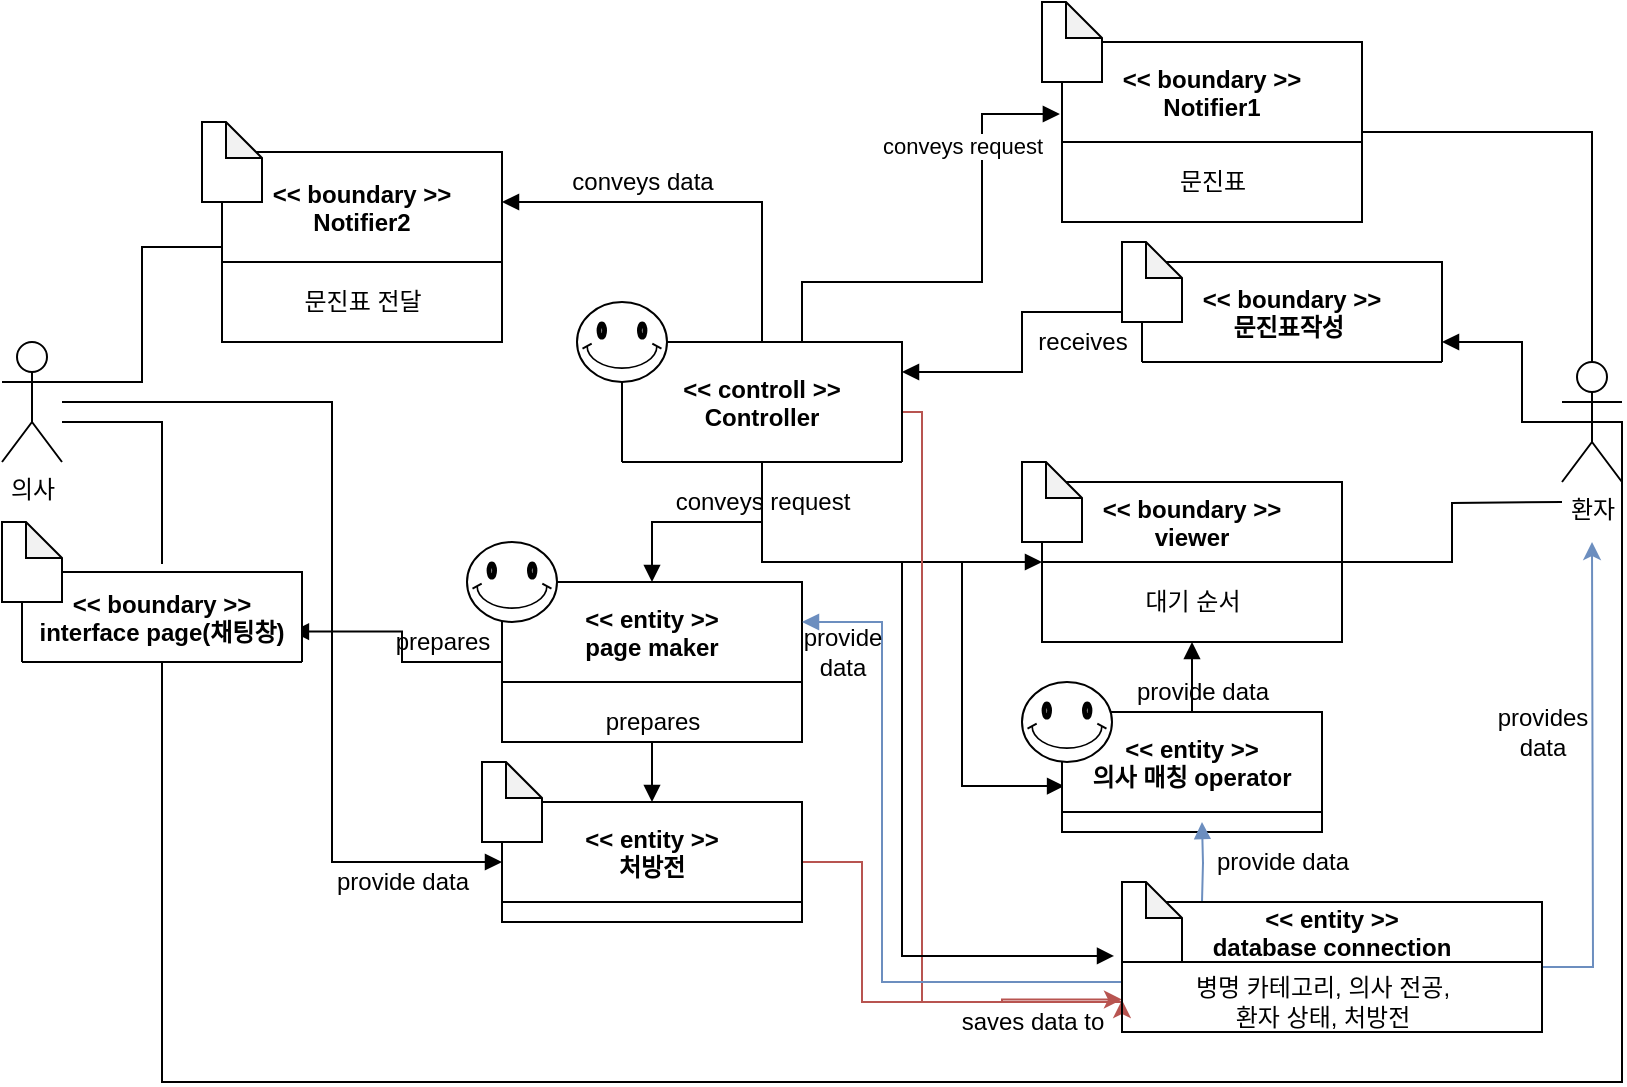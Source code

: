 <mxfile version="14.6.6" type="github">
  <diagram id="COMjNyVUd5fdEqpG4wd7" name="Page-1">
    <mxGraphModel dx="946" dy="544" grid="1" gridSize="10" guides="1" tooltips="1" connect="1" arrows="1" fold="1" page="1" pageScale="1" pageWidth="1100" pageHeight="850" math="0" shadow="0">
      <root>
        <mxCell id="0" />
        <mxCell id="1" parent="0" />
        <mxCell id="Dtp3rhjISmE1_UI2CVRm-33" style="edgeStyle=orthogonalEdgeStyle;rounded=0;orthogonalLoop=1;jettySize=auto;html=1;endArrow=none;endFill=0;" parent="1" source="Dtp3rhjISmE1_UI2CVRm-1" edge="1">
          <mxGeometry relative="1" as="geometry">
            <mxPoint x="200" y="351" as="targetPoint" />
            <Array as="points">
              <mxPoint x="200" y="280" />
            </Array>
          </mxGeometry>
        </mxCell>
        <mxCell id="Dtp3rhjISmE1_UI2CVRm-38" style="edgeStyle=orthogonalEdgeStyle;rounded=0;orthogonalLoop=1;jettySize=auto;html=1;endArrow=block;endFill=1;entryX=0;entryY=0.5;entryDx=0;entryDy=0;" parent="1" source="Dtp3rhjISmE1_UI2CVRm-1" target="Dtp3rhjISmE1_UI2CVRm-37" edge="1">
          <mxGeometry relative="1" as="geometry">
            <mxPoint x="390" y="510" as="targetPoint" />
            <Array as="points">
              <mxPoint x="285" y="270" />
              <mxPoint x="285" y="500" />
            </Array>
          </mxGeometry>
        </mxCell>
        <mxCell id="Dtp3rhjISmE1_UI2CVRm-1" value="의사" style="shape=umlActor;verticalLabelPosition=bottom;verticalAlign=top;html=1;outlineConnect=0;" parent="1" vertex="1">
          <mxGeometry x="120" y="240" width="30" height="60" as="geometry" />
        </mxCell>
        <mxCell id="Dtp3rhjISmE1_UI2CVRm-27" style="edgeStyle=orthogonalEdgeStyle;rounded=0;orthogonalLoop=1;jettySize=auto;html=1;exitX=0.5;exitY=0.5;exitDx=0;exitDy=0;exitPerimeter=0;endArrow=block;endFill=1;" parent="1" source="Dtp3rhjISmE1_UI2CVRm-3" edge="1">
          <mxGeometry relative="1" as="geometry">
            <mxPoint x="840" y="240" as="targetPoint" />
            <Array as="points">
              <mxPoint x="880" y="280" />
              <mxPoint x="880" y="240" />
            </Array>
          </mxGeometry>
        </mxCell>
        <mxCell id="Dtp3rhjISmE1_UI2CVRm-34" style="edgeStyle=orthogonalEdgeStyle;rounded=0;orthogonalLoop=1;jettySize=auto;html=1;endArrow=none;endFill=0;entryX=0.5;entryY=1;entryDx=0;entryDy=0;" parent="1" target="Dtp3rhjISmE1_UI2CVRm-71" edge="1">
          <mxGeometry relative="1" as="geometry">
            <mxPoint x="570" y="410" as="targetPoint" />
            <Array as="points">
              <mxPoint x="915" y="280" />
              <mxPoint x="930" y="280" />
              <mxPoint x="930" y="610" />
              <mxPoint x="200" y="610" />
            </Array>
            <mxPoint x="930" y="280" as="sourcePoint" />
          </mxGeometry>
        </mxCell>
        <mxCell id="Dtp3rhjISmE1_UI2CVRm-3" value="환자" style="shape=umlActor;verticalLabelPosition=bottom;verticalAlign=top;html=1;outlineConnect=0;" parent="1" vertex="1">
          <mxGeometry x="900" y="250" width="30" height="60" as="geometry" />
        </mxCell>
        <mxCell id="Dtp3rhjISmE1_UI2CVRm-41" style="edgeStyle=orthogonalEdgeStyle;rounded=0;orthogonalLoop=1;jettySize=auto;html=1;endArrow=block;endFill=1;" parent="1" source="Dtp3rhjISmE1_UI2CVRm-11" target="Dtp3rhjISmE1_UI2CVRm-95" edge="1">
          <mxGeometry relative="1" as="geometry">
            <Array as="points">
              <mxPoint x="500" y="170" />
            </Array>
          </mxGeometry>
        </mxCell>
        <mxCell id="Dtp3rhjISmE1_UI2CVRm-43" style="edgeStyle=orthogonalEdgeStyle;rounded=0;orthogonalLoop=1;jettySize=auto;html=1;entryX=0;entryY=0.5;entryDx=0;entryDy=0;endArrow=block;endFill=1;startArrow=none;exitX=0.5;exitY=1;exitDx=0;exitDy=0;" parent="1" source="Dtp3rhjISmE1_UI2CVRm-11" target="Dtp3rhjISmE1_UI2CVRm-29" edge="1">
          <mxGeometry relative="1" as="geometry">
            <mxPoint x="600" y="330" as="sourcePoint" />
          </mxGeometry>
        </mxCell>
        <mxCell id="Dtp3rhjISmE1_UI2CVRm-44" style="edgeStyle=orthogonalEdgeStyle;rounded=0;orthogonalLoop=1;jettySize=auto;html=1;exitX=0.5;exitY=1;exitDx=0;exitDy=0;endArrow=block;endFill=1;" parent="1" source="Dtp3rhjISmE1_UI2CVRm-11" target="Dtp3rhjISmE1_UI2CVRm-31" edge="1">
          <mxGeometry relative="1" as="geometry" />
        </mxCell>
        <mxCell id="Dtp3rhjISmE1_UI2CVRm-60" style="edgeStyle=orthogonalEdgeStyle;rounded=0;orthogonalLoop=1;jettySize=auto;html=1;entryX=-0.007;entryY=0.4;entryDx=0;entryDy=0;entryPerimeter=0;endArrow=block;endFill=1;" parent="1" source="Dtp3rhjISmE1_UI2CVRm-11" target="Dtp3rhjISmE1_UI2CVRm-58" edge="1">
          <mxGeometry relative="1" as="geometry">
            <Array as="points">
              <mxPoint x="520" y="210" />
              <mxPoint x="610" y="210" />
              <mxPoint x="610" y="126" />
            </Array>
          </mxGeometry>
        </mxCell>
        <mxCell id="Dtp3rhjISmE1_UI2CVRm-62" value="conveys request" style="edgeLabel;html=1;align=center;verticalAlign=middle;resizable=0;points=[];" parent="Dtp3rhjISmE1_UI2CVRm-60" vertex="1" connectable="0">
          <mxGeometry x="0.132" y="4" relative="1" as="geometry">
            <mxPoint x="-6" y="-51" as="offset" />
          </mxGeometry>
        </mxCell>
        <mxCell id="Dtp3rhjISmE1_UI2CVRm-83" style="edgeStyle=orthogonalEdgeStyle;rounded=0;orthogonalLoop=1;jettySize=auto;html=1;entryX=0.008;entryY=0.617;entryDx=0;entryDy=0;endArrow=block;endFill=1;entryPerimeter=0;" parent="1" source="Dtp3rhjISmE1_UI2CVRm-11" target="Dtp3rhjISmE1_UI2CVRm-14" edge="1">
          <mxGeometry relative="1" as="geometry">
            <Array as="points">
              <mxPoint x="500" y="350" />
              <mxPoint x="600" y="350" />
              <mxPoint x="600" y="462" />
            </Array>
          </mxGeometry>
        </mxCell>
        <mxCell id="wn1Ma4d93fsSA7fBZUdU-14" style="edgeStyle=orthogonalEdgeStyle;rounded=0;orthogonalLoop=1;jettySize=auto;html=1;entryX=0;entryY=0.75;entryDx=0;entryDy=0;fillColor=#f8cecc;strokeColor=#b85450;" edge="1" parent="1" source="Dtp3rhjISmE1_UI2CVRm-11" target="Dtp3rhjISmE1_UI2CVRm-63">
          <mxGeometry relative="1" as="geometry">
            <mxPoint x="620" y="553" as="targetPoint" />
            <Array as="points">
              <mxPoint x="580" y="275" />
              <mxPoint x="580" y="570" />
              <mxPoint x="620" y="570" />
              <mxPoint x="620" y="569" />
            </Array>
          </mxGeometry>
        </mxCell>
        <mxCell id="Dtp3rhjISmE1_UI2CVRm-11" value="&lt;&lt; controll &gt;&gt;&#xa;Controller" style="swimlane;startSize=60;" parent="1" vertex="1">
          <mxGeometry x="430" y="240" width="140" height="60" as="geometry" />
        </mxCell>
        <mxCell id="Dtp3rhjISmE1_UI2CVRm-100" value="" style="verticalLabelPosition=bottom;verticalAlign=top;html=1;shape=mxgraph.basic.smiley" parent="Dtp3rhjISmE1_UI2CVRm-11" vertex="1">
          <mxGeometry x="-22.5" y="-20" width="45" height="40" as="geometry" />
        </mxCell>
        <mxCell id="Dtp3rhjISmE1_UI2CVRm-81" style="edgeStyle=orthogonalEdgeStyle;rounded=0;orthogonalLoop=1;jettySize=auto;html=1;entryX=0.5;entryY=1;entryDx=0;entryDy=0;endArrow=block;endFill=1;" parent="1" source="Dtp3rhjISmE1_UI2CVRm-14" target="Dtp3rhjISmE1_UI2CVRm-29" edge="1">
          <mxGeometry relative="1" as="geometry" />
        </mxCell>
        <mxCell id="Dtp3rhjISmE1_UI2CVRm-14" value="&lt;&lt; entity &gt;&gt;&#xa;의사 매칭 operator" style="swimlane;startSize=50;" parent="1" vertex="1">
          <mxGeometry x="650" y="425" width="130" height="60" as="geometry" />
        </mxCell>
        <mxCell id="Dtp3rhjISmE1_UI2CVRm-101" value="" style="verticalLabelPosition=bottom;verticalAlign=top;html=1;shape=mxgraph.basic.smiley" parent="Dtp3rhjISmE1_UI2CVRm-14" vertex="1">
          <mxGeometry x="-20" y="-15" width="45" height="40" as="geometry" />
        </mxCell>
        <mxCell id="wn1Ma4d93fsSA7fBZUdU-36" style="edgeStyle=orthogonalEdgeStyle;rounded=0;orthogonalLoop=1;jettySize=auto;html=1;entryX=1;entryY=0.25;entryDx=0;entryDy=0;endArrow=block;endFill=1;" edge="1" parent="1" source="Dtp3rhjISmE1_UI2CVRm-23" target="Dtp3rhjISmE1_UI2CVRm-11">
          <mxGeometry relative="1" as="geometry" />
        </mxCell>
        <mxCell id="Dtp3rhjISmE1_UI2CVRm-23" value="&lt;&lt; boundary &gt;&gt;&#xa;문진표작성 " style="swimlane;startSize=50;" parent="1" vertex="1">
          <mxGeometry x="690" y="200" width="150" height="50" as="geometry" />
        </mxCell>
        <mxCell id="wn1Ma4d93fsSA7fBZUdU-25" value="" style="shape=note;whiteSpace=wrap;html=1;backgroundOutline=1;darkOpacity=0.05;size=18;" vertex="1" parent="Dtp3rhjISmE1_UI2CVRm-23">
          <mxGeometry x="-10" y="-10" width="30" height="40" as="geometry" />
        </mxCell>
        <mxCell id="Dtp3rhjISmE1_UI2CVRm-39" style="edgeStyle=orthogonalEdgeStyle;rounded=0;orthogonalLoop=1;jettySize=auto;html=1;endArrow=none;endFill=0;" parent="1" source="Dtp3rhjISmE1_UI2CVRm-29" edge="1">
          <mxGeometry relative="1" as="geometry">
            <mxPoint x="900" y="320" as="targetPoint" />
          </mxGeometry>
        </mxCell>
        <mxCell id="Dtp3rhjISmE1_UI2CVRm-29" value="&lt;&lt; boundary &gt;&gt;&#xa;viewer" style="swimlane;startSize=40;" parent="1" vertex="1">
          <mxGeometry x="640" y="310" width="150" height="80" as="geometry" />
        </mxCell>
        <mxCell id="Dtp3rhjISmE1_UI2CVRm-46" value="대기 순서" style="text;html=1;align=center;verticalAlign=middle;resizable=0;points=[];autosize=1;strokeColor=none;" parent="Dtp3rhjISmE1_UI2CVRm-29" vertex="1">
          <mxGeometry x="45" y="50" width="60" height="20" as="geometry" />
        </mxCell>
        <mxCell id="wn1Ma4d93fsSA7fBZUdU-26" value="" style="shape=note;whiteSpace=wrap;html=1;backgroundOutline=1;darkOpacity=0.05;size=18;" vertex="1" parent="Dtp3rhjISmE1_UI2CVRm-29">
          <mxGeometry x="-10" y="-10" width="30" height="40" as="geometry" />
        </mxCell>
        <mxCell id="wn1Ma4d93fsSA7fBZUdU-30" style="edgeStyle=orthogonalEdgeStyle;rounded=0;orthogonalLoop=1;jettySize=auto;html=1;entryX=0.5;entryY=0;entryDx=0;entryDy=0;endArrow=block;endFill=1;" edge="1" parent="1" source="Dtp3rhjISmE1_UI2CVRm-31" target="Dtp3rhjISmE1_UI2CVRm-37">
          <mxGeometry relative="1" as="geometry" />
        </mxCell>
        <mxCell id="wn1Ma4d93fsSA7fBZUdU-35" style="edgeStyle=orthogonalEdgeStyle;rounded=0;orthogonalLoop=1;jettySize=auto;html=1;entryX=0.964;entryY=0.662;entryDx=0;entryDy=0;entryPerimeter=0;endArrow=block;endFill=1;" edge="1" parent="1" source="Dtp3rhjISmE1_UI2CVRm-31" target="Dtp3rhjISmE1_UI2CVRm-71">
          <mxGeometry relative="1" as="geometry" />
        </mxCell>
        <mxCell id="Dtp3rhjISmE1_UI2CVRm-31" value="&lt;&lt; entity &gt;&gt;&#xa;page maker" style="swimlane;startSize=50;" parent="1" vertex="1">
          <mxGeometry x="370" y="360" width="150" height="80" as="geometry" />
        </mxCell>
        <mxCell id="wn1Ma4d93fsSA7fBZUdU-31" value="prepares" style="text;html=1;align=center;verticalAlign=middle;resizable=0;points=[];autosize=1;strokeColor=none;" vertex="1" parent="Dtp3rhjISmE1_UI2CVRm-31">
          <mxGeometry x="45" y="60" width="60" height="20" as="geometry" />
        </mxCell>
        <mxCell id="wn1Ma4d93fsSA7fBZUdU-22" style="edgeStyle=orthogonalEdgeStyle;rounded=0;orthogonalLoop=1;jettySize=auto;html=1;fillColor=#f8cecc;strokeColor=#b85450;" edge="1" parent="1" source="Dtp3rhjISmE1_UI2CVRm-37">
          <mxGeometry relative="1" as="geometry">
            <mxPoint x="680" y="569" as="targetPoint" />
            <Array as="points">
              <mxPoint x="550" y="500" />
              <mxPoint x="550" y="570" />
              <mxPoint x="680" y="570" />
            </Array>
          </mxGeometry>
        </mxCell>
        <mxCell id="Dtp3rhjISmE1_UI2CVRm-37" value="&lt;&lt; entity &gt;&gt;&#xa;처방전" style="swimlane;startSize=50;" parent="1" vertex="1">
          <mxGeometry x="370" y="470" width="150" height="60" as="geometry" />
        </mxCell>
        <mxCell id="wn1Ma4d93fsSA7fBZUdU-3" value="" style="shape=note;whiteSpace=wrap;html=1;backgroundOutline=1;darkOpacity=0.05;size=18;" vertex="1" parent="Dtp3rhjISmE1_UI2CVRm-37">
          <mxGeometry x="-10" y="-20" width="30" height="40" as="geometry" />
        </mxCell>
        <mxCell id="Dtp3rhjISmE1_UI2CVRm-61" style="edgeStyle=orthogonalEdgeStyle;rounded=0;orthogonalLoop=1;jettySize=auto;html=1;endArrow=none;endFill=0;" parent="1" source="Dtp3rhjISmE1_UI2CVRm-58" target="Dtp3rhjISmE1_UI2CVRm-3" edge="1">
          <mxGeometry relative="1" as="geometry" />
        </mxCell>
        <mxCell id="Dtp3rhjISmE1_UI2CVRm-58" value="&lt;&lt; boundary &gt;&gt;&#xa;Notifier1" style="swimlane;startSize=50;" parent="1" vertex="1">
          <mxGeometry x="650" y="90" width="150" height="90" as="geometry" />
        </mxCell>
        <mxCell id="Dtp3rhjISmE1_UI2CVRm-59" value="문진표" style="text;html=1;align=center;verticalAlign=middle;resizable=0;points=[];autosize=1;strokeColor=none;" parent="Dtp3rhjISmE1_UI2CVRm-58" vertex="1">
          <mxGeometry x="50" y="60" width="50" height="20" as="geometry" />
        </mxCell>
        <mxCell id="wn1Ma4d93fsSA7fBZUdU-6" value="" style="shape=note;whiteSpace=wrap;html=1;backgroundOutline=1;darkOpacity=0.05;size=18;" vertex="1" parent="Dtp3rhjISmE1_UI2CVRm-58">
          <mxGeometry x="-10" y="-20" width="30" height="40" as="geometry" />
        </mxCell>
        <mxCell id="Dtp3rhjISmE1_UI2CVRm-88" style="edgeStyle=orthogonalEdgeStyle;rounded=0;orthogonalLoop=1;jettySize=auto;html=1;endArrow=block;endFill=1;fillColor=#dae8fc;strokeColor=#6c8ebf;" parent="1" edge="1">
          <mxGeometry relative="1" as="geometry">
            <mxPoint x="720" y="480" as="targetPoint" />
            <mxPoint x="720" y="520" as="sourcePoint" />
          </mxGeometry>
        </mxCell>
        <mxCell id="wn1Ma4d93fsSA7fBZUdU-23" style="edgeStyle=orthogonalEdgeStyle;rounded=0;orthogonalLoop=1;jettySize=auto;html=1;fillColor=#dae8fc;strokeColor=#6c8ebf;" edge="1" parent="1" source="Dtp3rhjISmE1_UI2CVRm-63">
          <mxGeometry relative="1" as="geometry">
            <mxPoint x="915" y="340" as="targetPoint" />
          </mxGeometry>
        </mxCell>
        <mxCell id="wn1Ma4d93fsSA7fBZUdU-33" style="edgeStyle=orthogonalEdgeStyle;rounded=0;orthogonalLoop=1;jettySize=auto;html=1;entryX=1;entryY=0.25;entryDx=0;entryDy=0;endArrow=block;endFill=1;fillColor=#dae8fc;strokeColor=#6c8ebf;" edge="1" parent="1" source="Dtp3rhjISmE1_UI2CVRm-63" target="Dtp3rhjISmE1_UI2CVRm-31">
          <mxGeometry relative="1" as="geometry">
            <Array as="points">
              <mxPoint x="560" y="560" />
              <mxPoint x="560" y="380" />
            </Array>
          </mxGeometry>
        </mxCell>
        <mxCell id="Dtp3rhjISmE1_UI2CVRm-63" value="&lt;&lt; entity &gt;&gt;&#xa;database connection" style="swimlane;startSize=30;" parent="1" vertex="1">
          <mxGeometry x="680" y="520" width="210" height="65" as="geometry" />
        </mxCell>
        <mxCell id="Dtp3rhjISmE1_UI2CVRm-78" value="병명 카테고리, 의사 전공, &lt;br&gt;환자 상태, 처방전" style="text;html=1;align=center;verticalAlign=middle;resizable=0;points=[];autosize=1;strokeColor=none;" parent="Dtp3rhjISmE1_UI2CVRm-63" vertex="1">
          <mxGeometry x="30" y="35" width="140" height="30" as="geometry" />
        </mxCell>
        <mxCell id="wn1Ma4d93fsSA7fBZUdU-4" value="" style="shape=note;whiteSpace=wrap;html=1;backgroundOutline=1;darkOpacity=0.05;size=18;" vertex="1" parent="Dtp3rhjISmE1_UI2CVRm-63">
          <mxGeometry y="-10" width="30" height="40" as="geometry" />
        </mxCell>
        <mxCell id="Dtp3rhjISmE1_UI2CVRm-71" value="&lt;&lt; boundary &gt;&gt;&#xa;interface page(채팅창)" style="swimlane;startSize=45;" parent="1" vertex="1">
          <mxGeometry x="130" y="355" width="140" height="45" as="geometry" />
        </mxCell>
        <mxCell id="wn1Ma4d93fsSA7fBZUdU-11" value="" style="shape=note;whiteSpace=wrap;html=1;backgroundOutline=1;darkOpacity=0.05;size=18;" vertex="1" parent="Dtp3rhjISmE1_UI2CVRm-71">
          <mxGeometry x="-10" y="-25" width="30" height="40" as="geometry" />
        </mxCell>
        <mxCell id="wn1Ma4d93fsSA7fBZUdU-27" style="edgeStyle=orthogonalEdgeStyle;rounded=0;orthogonalLoop=1;jettySize=auto;html=1;entryX=-0.019;entryY=0.415;entryDx=0;entryDy=0;endArrow=block;endFill=1;entryPerimeter=0;" edge="1" parent="1" source="Dtp3rhjISmE1_UI2CVRm-75" target="Dtp3rhjISmE1_UI2CVRm-63">
          <mxGeometry relative="1" as="geometry">
            <Array as="points">
              <mxPoint x="500" y="350" />
              <mxPoint x="570" y="350" />
              <mxPoint x="570" y="547" />
            </Array>
          </mxGeometry>
        </mxCell>
        <mxCell id="Dtp3rhjISmE1_UI2CVRm-75" value="conveys request" style="text;html=1;align=center;verticalAlign=middle;resizable=0;points=[];autosize=1;strokeColor=none;" parent="1" vertex="1">
          <mxGeometry x="450" y="310" width="100" height="20" as="geometry" />
        </mxCell>
        <mxCell id="Dtp3rhjISmE1_UI2CVRm-77" value="provide data" style="text;html=1;align=center;verticalAlign=middle;resizable=0;points=[];autosize=1;strokeColor=none;" parent="1" vertex="1">
          <mxGeometry x="280" y="500" width="80" height="20" as="geometry" />
        </mxCell>
        <mxCell id="Dtp3rhjISmE1_UI2CVRm-86" value="provide data" style="text;html=1;align=center;verticalAlign=middle;resizable=0;points=[];autosize=1;strokeColor=none;" parent="1" vertex="1">
          <mxGeometry x="720" y="490" width="80" height="20" as="geometry" />
        </mxCell>
        <mxCell id="Dtp3rhjISmE1_UI2CVRm-96" style="edgeStyle=orthogonalEdgeStyle;rounded=0;orthogonalLoop=1;jettySize=auto;html=1;endArrow=none;endFill=0;entryX=1;entryY=0.333;entryDx=0;entryDy=0;entryPerimeter=0;" parent="1" source="Dtp3rhjISmE1_UI2CVRm-95" target="Dtp3rhjISmE1_UI2CVRm-1" edge="1">
          <mxGeometry relative="1" as="geometry">
            <mxPoint x="160" y="260" as="targetPoint" />
            <Array as="points">
              <mxPoint x="190" y="193" />
              <mxPoint x="190" y="260" />
            </Array>
          </mxGeometry>
        </mxCell>
        <mxCell id="Dtp3rhjISmE1_UI2CVRm-95" value="&lt;&lt; boundary &gt;&gt;&#xa;Notifier2" style="swimlane;startSize=55;" parent="1" vertex="1">
          <mxGeometry x="230" y="145" width="140" height="95" as="geometry" />
        </mxCell>
        <mxCell id="Dtp3rhjISmE1_UI2CVRm-109" value="문진표 전달" style="text;html=1;align=center;verticalAlign=middle;resizable=0;points=[];autosize=1;strokeColor=none;" parent="Dtp3rhjISmE1_UI2CVRm-95" vertex="1">
          <mxGeometry x="35" y="65" width="70" height="20" as="geometry" />
        </mxCell>
        <mxCell id="wn1Ma4d93fsSA7fBZUdU-8" value="" style="shape=note;whiteSpace=wrap;html=1;backgroundOutline=1;darkOpacity=0.05;size=18;" vertex="1" parent="Dtp3rhjISmE1_UI2CVRm-95">
          <mxGeometry x="-10" y="-15" width="30" height="40" as="geometry" />
        </mxCell>
        <mxCell id="Dtp3rhjISmE1_UI2CVRm-105" value="" style="verticalLabelPosition=bottom;verticalAlign=top;html=1;shape=mxgraph.basic.smiley" parent="1" vertex="1">
          <mxGeometry x="352.5" y="340" width="45" height="40" as="geometry" />
        </mxCell>
        <mxCell id="wn1Ma4d93fsSA7fBZUdU-13" value="conveys data" style="text;html=1;align=center;verticalAlign=middle;resizable=0;points=[];autosize=1;strokeColor=none;" vertex="1" parent="1">
          <mxGeometry x="395" y="150" width="90" height="20" as="geometry" />
        </mxCell>
        <mxCell id="wn1Ma4d93fsSA7fBZUdU-15" value="saves data to" style="text;html=1;align=center;verticalAlign=middle;resizable=0;points=[];autosize=1;strokeColor=none;" vertex="1" parent="1">
          <mxGeometry x="590" y="570" width="90" height="20" as="geometry" />
        </mxCell>
        <mxCell id="wn1Ma4d93fsSA7fBZUdU-17" value="provide data" style="text;html=1;align=center;verticalAlign=middle;resizable=0;points=[];autosize=1;strokeColor=none;" vertex="1" parent="1">
          <mxGeometry x="680" y="405" width="80" height="20" as="geometry" />
        </mxCell>
        <mxCell id="wn1Ma4d93fsSA7fBZUdU-20" value="provide &lt;br&gt;data" style="text;html=1;align=center;verticalAlign=middle;resizable=0;points=[];autosize=1;strokeColor=none;" vertex="1" parent="1">
          <mxGeometry x="510" y="380" width="60" height="30" as="geometry" />
        </mxCell>
        <mxCell id="wn1Ma4d93fsSA7fBZUdU-28" value="receives" style="text;html=1;align=center;verticalAlign=middle;resizable=0;points=[];autosize=1;strokeColor=none;" vertex="1" parent="1">
          <mxGeometry x="630" y="230" width="60" height="20" as="geometry" />
        </mxCell>
        <mxCell id="wn1Ma4d93fsSA7fBZUdU-32" value="provides &lt;br&gt;data" style="text;html=1;align=center;verticalAlign=middle;resizable=0;points=[];autosize=1;strokeColor=none;" vertex="1" parent="1">
          <mxGeometry x="860" y="420" width="60" height="30" as="geometry" />
        </mxCell>
        <mxCell id="wn1Ma4d93fsSA7fBZUdU-12" value="prepares" style="text;html=1;align=center;verticalAlign=middle;resizable=0;points=[];autosize=1;strokeColor=none;" vertex="1" parent="1">
          <mxGeometry x="310" y="380" width="60" height="20" as="geometry" />
        </mxCell>
      </root>
    </mxGraphModel>
  </diagram>
</mxfile>
